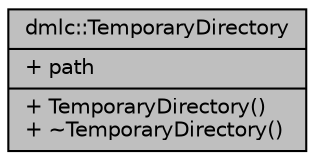 digraph "dmlc::TemporaryDirectory"
{
 // LATEX_PDF_SIZE
  edge [fontname="Helvetica",fontsize="10",labelfontname="Helvetica",labelfontsize="10"];
  node [fontname="Helvetica",fontsize="10",shape=record];
  Node1 [label="{dmlc::TemporaryDirectory\n|+ path\l|+ TemporaryDirectory()\l+ ~TemporaryDirectory()\l}",height=0.2,width=0.4,color="black", fillcolor="grey75", style="filled", fontcolor="black",tooltip="Manager class for temporary directories. Whenever a new TemporaryDirectory object is constructed,..."];
}
